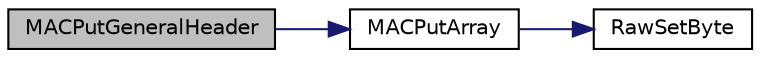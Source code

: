 digraph "MACPutGeneralHeader"
{
  edge [fontname="Helvetica",fontsize="10",labelfontname="Helvetica",labelfontsize="10"];
  node [fontname="Helvetica",fontsize="10",shape=record];
  rankdir="LR";
  Node1 [label="MACPutGeneralHeader",height=0.2,width=0.4,color="black", fillcolor="grey75", style="filled", fontcolor="black"];
  Node1 -> Node2 [color="midnightblue",fontsize="10",style="solid",fontname="Helvetica"];
  Node2 [label="MACPutArray",height=0.2,width=0.4,color="black", fillcolor="white", style="filled",URL="$_w_f_mac__24_g_8c.html#a87a779bb5e5f2c7ffc444f52d696efa2"];
  Node2 -> Node3 [color="midnightblue",fontsize="10",style="solid",fontname="Helvetica"];
  Node3 [label="RawSetByte",height=0.2,width=0.4,color="black", fillcolor="white", style="filled",URL="$_w_f_raw_8h.html#a080df0a533459a28bfccb89781df5e3a"];
}
